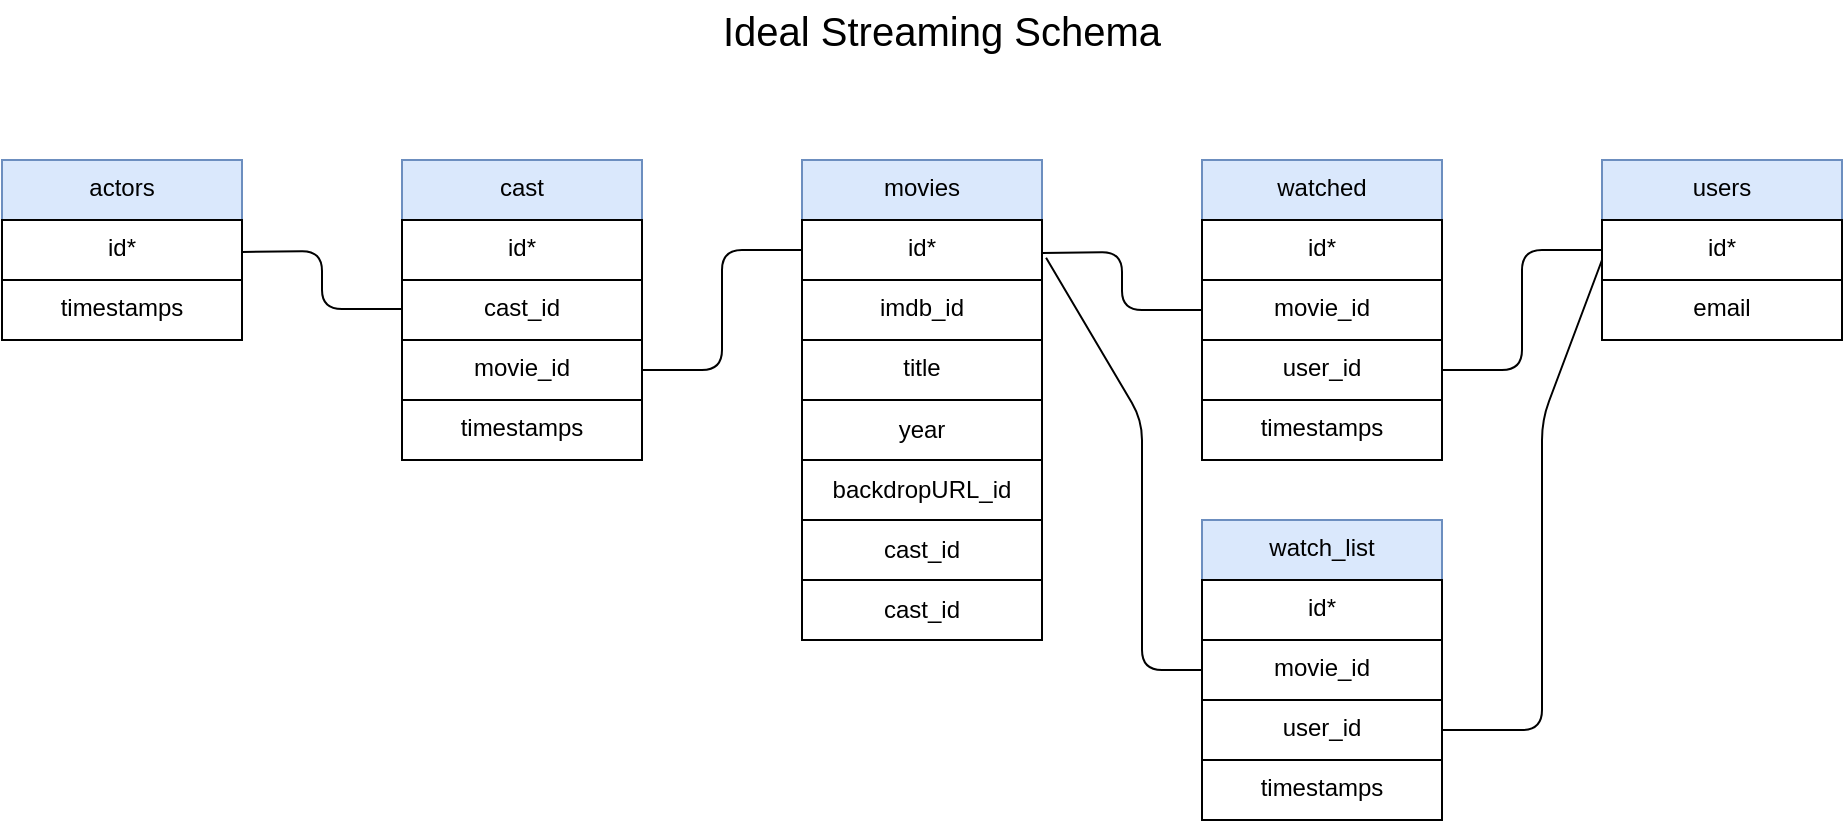 <mxfile>
    <diagram id="wkpzJGTXK3qmD3zvrBtF" name="Page-1">
        <mxGraphModel dx="1442" dy="508" grid="1" gridSize="10" guides="1" tooltips="1" connect="1" arrows="1" fold="1" page="1" pageScale="1" pageWidth="850" pageHeight="1100" math="0" shadow="0">
            <root>
                <mxCell id="0"/>
                <mxCell id="1" parent="0"/>
                <mxCell id="2" value="movies" style="rounded=0;whiteSpace=wrap;html=1;verticalAlign=top;fillColor=#dae8fc;strokeColor=#6c8ebf;fontColor=#000000;" parent="1" vertex="1">
                    <mxGeometry x="460" y="100" width="120" height="150" as="geometry"/>
                </mxCell>
                <mxCell id="3" value="id*" style="rounded=0;whiteSpace=wrap;html=1;verticalAlign=top;" parent="1" vertex="1">
                    <mxGeometry x="460" y="130" width="120" height="120" as="geometry"/>
                </mxCell>
                <mxCell id="4" value="imdb_id" style="rounded=0;whiteSpace=wrap;html=1;verticalAlign=top;" parent="1" vertex="1">
                    <mxGeometry x="460" y="160" width="120" height="90" as="geometry"/>
                </mxCell>
                <mxCell id="5" value="title" style="rounded=0;whiteSpace=wrap;html=1;verticalAlign=top;" parent="1" vertex="1">
                    <mxGeometry x="460" y="190" width="120" height="60" as="geometry"/>
                </mxCell>
                <mxCell id="6" value="&lt;span&gt;year&lt;/span&gt;" style="rounded=0;whiteSpace=wrap;html=1;" parent="1" vertex="1">
                    <mxGeometry x="460" y="220" width="120" height="30" as="geometry"/>
                </mxCell>
                <mxCell id="7" value="watched" style="rounded=0;whiteSpace=wrap;html=1;verticalAlign=top;fillColor=#dae8fc;strokeColor=#6c8ebf;fontColor=#000000;" parent="1" vertex="1">
                    <mxGeometry x="660" y="100" width="120" height="120" as="geometry"/>
                </mxCell>
                <mxCell id="8" value="id*" style="rounded=0;whiteSpace=wrap;html=1;verticalAlign=top;" parent="1" vertex="1">
                    <mxGeometry x="660" y="130" width="120" height="90" as="geometry"/>
                </mxCell>
                <mxCell id="9" value="movie_id" style="rounded=0;whiteSpace=wrap;html=1;verticalAlign=top;" parent="1" vertex="1">
                    <mxGeometry x="660" y="160" width="120" height="60" as="geometry"/>
                </mxCell>
                <mxCell id="10" value="user_id" style="rounded=0;whiteSpace=wrap;html=1;verticalAlign=top;" parent="1" vertex="1">
                    <mxGeometry x="660" y="190" width="120" height="30" as="geometry"/>
                </mxCell>
                <mxCell id="11" value="users" style="rounded=0;whiteSpace=wrap;html=1;verticalAlign=top;fillColor=#dae8fc;strokeColor=#6c8ebf;fontColor=#000000;" parent="1" vertex="1">
                    <mxGeometry x="860" y="100" width="120" height="90" as="geometry"/>
                </mxCell>
                <mxCell id="12" value="id*" style="rounded=0;whiteSpace=wrap;html=1;verticalAlign=top;" parent="1" vertex="1">
                    <mxGeometry x="860" y="130" width="120" height="60" as="geometry"/>
                </mxCell>
                <mxCell id="13" value="email" style="rounded=0;whiteSpace=wrap;html=1;verticalAlign=top;" parent="1" vertex="1">
                    <mxGeometry x="860" y="160" width="120" height="30" as="geometry"/>
                </mxCell>
                <mxCell id="14" value="" style="endArrow=none;html=1;fontColor=#000000;entryX=0;entryY=0.25;entryDx=0;entryDy=0;exitX=1;exitY=0.5;exitDx=0;exitDy=0;" parent="1" source="10" target="12" edge="1">
                    <mxGeometry width="50" height="50" relative="1" as="geometry">
                        <mxPoint x="780" y="300" as="sourcePoint"/>
                        <mxPoint x="810" y="210" as="targetPoint"/>
                        <Array as="points">
                            <mxPoint x="820" y="205"/>
                            <mxPoint x="820" y="145"/>
                        </Array>
                    </mxGeometry>
                </mxCell>
                <mxCell id="15" value="" style="endArrow=none;html=1;fontColor=#000000;entryX=0;entryY=0.25;entryDx=0;entryDy=0;exitX=1;exitY=0.137;exitDx=0;exitDy=0;exitPerimeter=0;" parent="1" source="3" edge="1">
                    <mxGeometry width="50" height="50" relative="1" as="geometry">
                        <mxPoint x="600" y="110" as="sourcePoint"/>
                        <mxPoint x="660" y="175" as="targetPoint"/>
                        <Array as="points">
                            <mxPoint x="620" y="146"/>
                            <mxPoint x="620" y="175"/>
                        </Array>
                    </mxGeometry>
                </mxCell>
                <mxCell id="16" value="Ideal Streaming Schema" style="text;html=1;strokeColor=none;fillColor=none;align=center;verticalAlign=middle;whiteSpace=wrap;rounded=0;fontSize=20;" parent="1" vertex="1">
                    <mxGeometry x="340" y="20" width="380" height="30" as="geometry"/>
                </mxCell>
                <mxCell id="17" value="timestamps" style="rounded=0;whiteSpace=wrap;html=1;verticalAlign=top;" parent="1" vertex="1">
                    <mxGeometry x="660" y="220" width="120" height="30" as="geometry"/>
                </mxCell>
                <mxCell id="18" value="&lt;span&gt;backdropURL_id&lt;/span&gt;" style="rounded=0;whiteSpace=wrap;html=1;" parent="1" vertex="1">
                    <mxGeometry x="460" y="250" width="120" height="30" as="geometry"/>
                </mxCell>
                <mxCell id="19" value="&lt;span&gt;cast_id&lt;/span&gt;" style="rounded=0;whiteSpace=wrap;html=1;" parent="1" vertex="1">
                    <mxGeometry x="460" y="280" width="120" height="30" as="geometry"/>
                </mxCell>
                <mxCell id="20" value="&lt;span&gt;cast_id&lt;/span&gt;" style="rounded=0;whiteSpace=wrap;html=1;" parent="1" vertex="1">
                    <mxGeometry x="460" y="310" width="120" height="30" as="geometry"/>
                </mxCell>
                <mxCell id="21" value="watch_list" style="rounded=0;whiteSpace=wrap;html=1;verticalAlign=top;fillColor=#dae8fc;strokeColor=#6c8ebf;fontColor=#000000;" vertex="1" parent="1">
                    <mxGeometry x="660" y="280" width="120" height="120" as="geometry"/>
                </mxCell>
                <mxCell id="22" value="id*" style="rounded=0;whiteSpace=wrap;html=1;verticalAlign=top;" vertex="1" parent="1">
                    <mxGeometry x="660" y="310" width="120" height="90" as="geometry"/>
                </mxCell>
                <mxCell id="23" value="movie_id" style="rounded=0;whiteSpace=wrap;html=1;verticalAlign=top;" vertex="1" parent="1">
                    <mxGeometry x="660" y="340" width="120" height="60" as="geometry"/>
                </mxCell>
                <mxCell id="24" value="user_id" style="rounded=0;whiteSpace=wrap;html=1;verticalAlign=top;" vertex="1" parent="1">
                    <mxGeometry x="660" y="370" width="120" height="30" as="geometry"/>
                </mxCell>
                <mxCell id="25" value="timestamps" style="rounded=0;whiteSpace=wrap;html=1;verticalAlign=top;" vertex="1" parent="1">
                    <mxGeometry x="660" y="400" width="120" height="30" as="geometry"/>
                </mxCell>
                <mxCell id="26" value="" style="endArrow=none;html=1;fontColor=#000000;exitX=1;exitY=0.5;exitDx=0;exitDy=0;" edge="1" parent="1" source="24">
                    <mxGeometry width="50" height="50" relative="1" as="geometry">
                        <mxPoint x="790" y="215" as="sourcePoint"/>
                        <mxPoint x="860" y="150" as="targetPoint"/>
                        <Array as="points">
                            <mxPoint x="830" y="385"/>
                            <mxPoint x="830" y="230"/>
                        </Array>
                    </mxGeometry>
                </mxCell>
                <mxCell id="28" value="" style="endArrow=none;html=1;fontColor=#000000;entryX=0;entryY=0.25;entryDx=0;entryDy=0;exitX=1.017;exitY=0.157;exitDx=0;exitDy=0;exitPerimeter=0;" edge="1" parent="1" source="3" target="23">
                    <mxGeometry width="50" height="50" relative="1" as="geometry">
                        <mxPoint x="590" y="156.44" as="sourcePoint"/>
                        <mxPoint x="670" y="185" as="targetPoint"/>
                        <Array as="points">
                            <mxPoint x="630" y="230"/>
                            <mxPoint x="630" y="355"/>
                        </Array>
                    </mxGeometry>
                </mxCell>
                <mxCell id="29" value="actors" style="rounded=0;whiteSpace=wrap;html=1;verticalAlign=top;fillColor=#dae8fc;strokeColor=#6c8ebf;fontColor=#000000;" vertex="1" parent="1">
                    <mxGeometry x="60" y="100" width="120" height="90" as="geometry"/>
                </mxCell>
                <mxCell id="30" value="id*" style="rounded=0;whiteSpace=wrap;html=1;verticalAlign=top;" vertex="1" parent="1">
                    <mxGeometry x="60" y="130" width="120" height="60" as="geometry"/>
                </mxCell>
                <mxCell id="33" value="timestamps" style="rounded=0;whiteSpace=wrap;html=1;verticalAlign=top;" vertex="1" parent="1">
                    <mxGeometry x="60" y="160" width="120" height="30" as="geometry"/>
                </mxCell>
                <mxCell id="34" value="cast" style="rounded=0;whiteSpace=wrap;html=1;verticalAlign=top;fillColor=#dae8fc;strokeColor=#6c8ebf;fontColor=#000000;" vertex="1" parent="1">
                    <mxGeometry x="260" y="100" width="120" height="120" as="geometry"/>
                </mxCell>
                <mxCell id="35" value="id*" style="rounded=0;whiteSpace=wrap;html=1;verticalAlign=top;" vertex="1" parent="1">
                    <mxGeometry x="260" y="130" width="120" height="90" as="geometry"/>
                </mxCell>
                <mxCell id="36" value="cast_id" style="rounded=0;whiteSpace=wrap;html=1;verticalAlign=top;" vertex="1" parent="1">
                    <mxGeometry x="260" y="160" width="120" height="60" as="geometry"/>
                </mxCell>
                <mxCell id="37" value="movie_id" style="rounded=0;whiteSpace=wrap;html=1;verticalAlign=top;" vertex="1" parent="1">
                    <mxGeometry x="260" y="190" width="120" height="30" as="geometry"/>
                </mxCell>
                <mxCell id="38" value="timestamps" style="rounded=0;whiteSpace=wrap;html=1;verticalAlign=top;" vertex="1" parent="1">
                    <mxGeometry x="260" y="220" width="120" height="30" as="geometry"/>
                </mxCell>
                <mxCell id="39" value="" style="endArrow=none;html=1;fontColor=#000000;entryX=0;entryY=0.25;entryDx=0;entryDy=0;exitX=1;exitY=0.137;exitDx=0;exitDy=0;exitPerimeter=0;" edge="1" parent="1">
                    <mxGeometry width="50" height="50" relative="1" as="geometry">
                        <mxPoint x="180" y="145.94" as="sourcePoint"/>
                        <mxPoint x="260" y="174.5" as="targetPoint"/>
                        <Array as="points">
                            <mxPoint x="220" y="145.5"/>
                            <mxPoint x="220" y="174.5"/>
                        </Array>
                    </mxGeometry>
                </mxCell>
                <mxCell id="40" value="" style="endArrow=none;html=1;fontColor=#000000;entryX=0;entryY=0.25;entryDx=0;entryDy=0;exitX=1;exitY=0.5;exitDx=0;exitDy=0;" edge="1" parent="1">
                    <mxGeometry width="50" height="50" relative="1" as="geometry">
                        <mxPoint x="380" y="205" as="sourcePoint"/>
                        <mxPoint x="460" y="145" as="targetPoint"/>
                        <Array as="points">
                            <mxPoint x="420" y="205"/>
                            <mxPoint x="420" y="145"/>
                        </Array>
                    </mxGeometry>
                </mxCell>
            </root>
        </mxGraphModel>
    </diagram>
</mxfile>